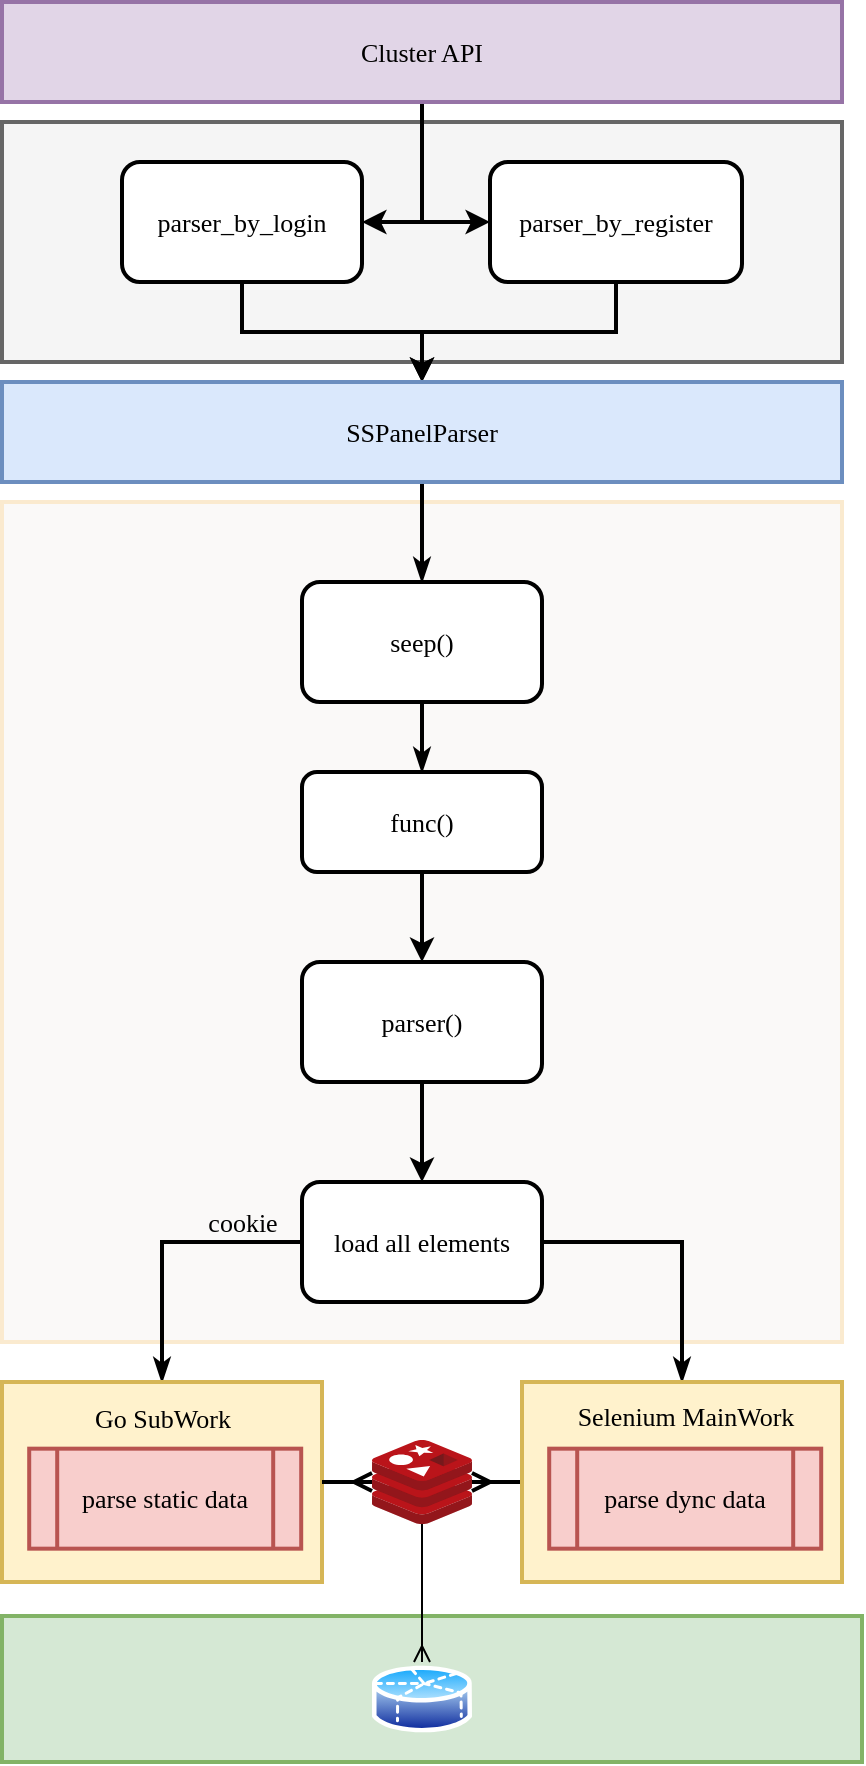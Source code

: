 <mxfile version="14.6.13" type="device"><diagram id="3A6GOvtpfHKUbbQOMrD9" name="第 1 页"><mxGraphModel dx="1088" dy="968" grid="1" gridSize="10" guides="1" tooltips="1" connect="1" arrows="1" fold="1" page="1" pageScale="1" pageWidth="827" pageHeight="1169" math="0" shadow="0"><root><mxCell id="0"/><mxCell id="1" parent="0"/><mxCell id="wO6fu_yXhgBP3cKetRNA-91" value="" style="rounded=0;whiteSpace=wrap;html=1;fontFamily=Comic Sans MS;fontSize=13;strokeColor=#82b366;strokeWidth=2;fillColor=#d5e8d4;" vertex="1" parent="1"><mxGeometry x="170" y="1007" width="430" height="73" as="geometry"/></mxCell><mxCell id="wO6fu_yXhgBP3cKetRNA-79" value="" style="rounded=0;whiteSpace=wrap;html=1;fontFamily=Comic Sans MS;fontSize=13;strokeWidth=2;fillColor=#FAF9F8;strokeColor=#FAEACF;" vertex="1" parent="1"><mxGeometry x="170" y="450" width="420" height="420" as="geometry"/></mxCell><mxCell id="wO6fu_yXhgBP3cKetRNA-78" value="" style="rounded=0;whiteSpace=wrap;html=1;fontFamily=Comic Sans MS;fontSize=13;strokeColor=#666666;strokeWidth=2;fillColor=#f5f5f5;fontColor=#333333;" vertex="1" parent="1"><mxGeometry x="170" y="260" width="420" height="120" as="geometry"/></mxCell><mxCell id="wO6fu_yXhgBP3cKetRNA-4" style="edgeStyle=orthogonalEdgeStyle;rounded=0;orthogonalLoop=1;jettySize=auto;html=1;entryX=1;entryY=0.5;entryDx=0;entryDy=0;fontFamily=Comic Sans MS;fontSize=13;strokeWidth=2;" edge="1" parent="1" source="wO6fu_yXhgBP3cKetRNA-1" target="wO6fu_yXhgBP3cKetRNA-2"><mxGeometry relative="1" as="geometry"/></mxCell><mxCell id="wO6fu_yXhgBP3cKetRNA-5" style="edgeStyle=orthogonalEdgeStyle;rounded=0;orthogonalLoop=1;jettySize=auto;html=1;entryX=0;entryY=0.5;entryDx=0;entryDy=0;fontFamily=Comic Sans MS;fontSize=13;strokeWidth=2;" edge="1" parent="1" source="wO6fu_yXhgBP3cKetRNA-1" target="wO6fu_yXhgBP3cKetRNA-3"><mxGeometry relative="1" as="geometry"/></mxCell><mxCell id="wO6fu_yXhgBP3cKetRNA-1" value="Cluster API" style="rounded=0;whiteSpace=wrap;html=1;fontFamily=Comic Sans MS;fontSize=13;strokeWidth=2;fillColor=#e1d5e7;strokeColor=#9673a6;" vertex="1" parent="1"><mxGeometry x="170" y="200" width="420" height="50" as="geometry"/></mxCell><mxCell id="wO6fu_yXhgBP3cKetRNA-10" value="" style="edgeStyle=orthogonalEdgeStyle;rounded=0;orthogonalLoop=1;jettySize=auto;html=1;fontFamily=Comic Sans MS;fontSize=13;strokeWidth=2;" edge="1" parent="1" source="wO6fu_yXhgBP3cKetRNA-2" target="wO6fu_yXhgBP3cKetRNA-9"><mxGeometry relative="1" as="geometry"/></mxCell><mxCell id="wO6fu_yXhgBP3cKetRNA-2" value="parser_by_login" style="rounded=1;whiteSpace=wrap;html=1;fontFamily=Comic Sans MS;fontSize=13;strokeWidth=2;" vertex="1" parent="1"><mxGeometry x="230" y="280" width="120" height="60" as="geometry"/></mxCell><mxCell id="wO6fu_yXhgBP3cKetRNA-11" value="" style="edgeStyle=orthogonalEdgeStyle;rounded=0;orthogonalLoop=1;jettySize=auto;html=1;fontFamily=Comic Sans MS;fontSize=13;strokeWidth=2;" edge="1" parent="1" source="wO6fu_yXhgBP3cKetRNA-3" target="wO6fu_yXhgBP3cKetRNA-9"><mxGeometry relative="1" as="geometry"/></mxCell><mxCell id="wO6fu_yXhgBP3cKetRNA-3" value="parser_by_register" style="rounded=1;whiteSpace=wrap;html=1;fontFamily=Comic Sans MS;fontSize=13;strokeWidth=2;" vertex="1" parent="1"><mxGeometry x="414" y="280" width="126" height="60" as="geometry"/></mxCell><mxCell id="wO6fu_yXhgBP3cKetRNA-75" value="" style="edgeStyle=orthogonalEdgeStyle;rounded=0;orthogonalLoop=1;jettySize=auto;html=1;fontSize=13;endArrow=classicThin;endFill=1;fontFamily=Comic Sans MS;strokeWidth=2;" edge="1" parent="1" source="wO6fu_yXhgBP3cKetRNA-9" target="wO6fu_yXhgBP3cKetRNA-72"><mxGeometry relative="1" as="geometry"/></mxCell><mxCell id="wO6fu_yXhgBP3cKetRNA-9" value="SSPanelParser" style="rounded=0;whiteSpace=wrap;html=1;fontFamily=Comic Sans MS;fontSize=13;strokeWidth=2;fillColor=#dae8fc;strokeColor=#6c8ebf;" vertex="1" parent="1"><mxGeometry x="170" y="390" width="420" height="50" as="geometry"/></mxCell><mxCell id="wO6fu_yXhgBP3cKetRNA-23" value="" style="edgeStyle=orthogonalEdgeStyle;rounded=0;orthogonalLoop=1;jettySize=auto;html=1;fontFamily=Comic Sans MS;fontSize=13;strokeWidth=2;" edge="1" parent="1" source="wO6fu_yXhgBP3cKetRNA-14" target="wO6fu_yXhgBP3cKetRNA-22"><mxGeometry relative="1" as="geometry"/></mxCell><mxCell id="wO6fu_yXhgBP3cKetRNA-14" value="func()" style="rounded=1;whiteSpace=wrap;html=1;fontFamily=Comic Sans MS;fontSize=13;strokeWidth=2;" vertex="1" parent="1"><mxGeometry x="320" y="585" width="120" height="50" as="geometry"/></mxCell><mxCell id="wO6fu_yXhgBP3cKetRNA-29" value="" style="edgeStyle=orthogonalEdgeStyle;rounded=0;orthogonalLoop=1;jettySize=auto;html=1;fontFamily=Comic Sans MS;fontSize=13;strokeWidth=2;" edge="1" parent="1" source="wO6fu_yXhgBP3cKetRNA-22" target="wO6fu_yXhgBP3cKetRNA-28"><mxGeometry relative="1" as="geometry"/></mxCell><mxCell id="wO6fu_yXhgBP3cKetRNA-22" value="parser()" style="whiteSpace=wrap;html=1;rounded=1;fontFamily=Comic Sans MS;fontSize=13;strokeWidth=2;" vertex="1" parent="1"><mxGeometry x="320" y="680" width="120" height="60" as="geometry"/></mxCell><mxCell id="wO6fu_yXhgBP3cKetRNA-81" style="edgeStyle=orthogonalEdgeStyle;rounded=0;orthogonalLoop=1;jettySize=auto;html=1;entryX=0.5;entryY=0;entryDx=0;entryDy=0;fontFamily=Comic Sans MS;fontSize=13;endArrow=classicThin;endFill=1;strokeWidth=2;" edge="1" parent="1" source="wO6fu_yXhgBP3cKetRNA-28" target="wO6fu_yXhgBP3cKetRNA-38"><mxGeometry relative="1" as="geometry"><Array as="points"><mxPoint x="250" y="820"/></Array></mxGeometry></mxCell><mxCell id="wO6fu_yXhgBP3cKetRNA-82" style="edgeStyle=orthogonalEdgeStyle;rounded=0;orthogonalLoop=1;jettySize=auto;html=1;entryX=0.5;entryY=0;entryDx=0;entryDy=0;fontFamily=Comic Sans MS;fontSize=13;endArrow=classicThin;endFill=1;strokeWidth=2;" edge="1" parent="1" source="wO6fu_yXhgBP3cKetRNA-28" target="wO6fu_yXhgBP3cKetRNA-52"><mxGeometry relative="1" as="geometry"><Array as="points"><mxPoint x="510" y="820"/></Array></mxGeometry></mxCell><mxCell id="wO6fu_yXhgBP3cKetRNA-28" value="load all elements" style="whiteSpace=wrap;html=1;rounded=1;fontFamily=Comic Sans MS;fontSize=13;strokeWidth=2;" vertex="1" parent="1"><mxGeometry x="320" y="790" width="120" height="60" as="geometry"/></mxCell><mxCell id="wO6fu_yXhgBP3cKetRNA-43" value="" style="group;fontFamily=Comic Sans MS;fontSize=13;strokeWidth=2;" vertex="1" connectable="0" parent="1"><mxGeometry x="170" y="890" width="160" height="100" as="geometry"/></mxCell><mxCell id="wO6fu_yXhgBP3cKetRNA-38" value="" style="rounded=0;whiteSpace=wrap;html=1;fillColor=#fff2cc;strokeColor=#d6b656;fontFamily=Comic Sans MS;fontSize=13;strokeWidth=2;" vertex="1" parent="wO6fu_yXhgBP3cKetRNA-43"><mxGeometry width="160" height="100" as="geometry"/></mxCell><mxCell id="wO6fu_yXhgBP3cKetRNA-33" value="Go SubWork" style="text;html=1;align=center;verticalAlign=middle;resizable=0;points=[];autosize=1;fontFamily=Comic Sans MS;fontSize=13;strokeWidth=2;" vertex="1" parent="wO6fu_yXhgBP3cKetRNA-43"><mxGeometry x="35" y="8.333" width="90" height="20" as="geometry"/></mxCell><mxCell id="wO6fu_yXhgBP3cKetRNA-42" value="&lt;span style=&quot;font-size: 13px;&quot;&gt;parse static data&lt;/span&gt;" style="shape=process;whiteSpace=wrap;html=1;backgroundOutline=1;strokeColor=#b85450;fontSize=13;fillColor=#f8cecc;fontFamily=Comic Sans MS;strokeWidth=2;" vertex="1" parent="wO6fu_yXhgBP3cKetRNA-43"><mxGeometry x="13.6" y="33.333" width="136" height="50" as="geometry"/></mxCell><mxCell id="wO6fu_yXhgBP3cKetRNA-50" value="cookie" style="text;html=1;align=center;verticalAlign=middle;resizable=0;points=[];autosize=1;strokeColor=none;fontSize=13;fontFamily=Comic Sans MS;strokeWidth=2;" vertex="1" parent="1"><mxGeometry x="265" y="800" width="50" height="20" as="geometry"/></mxCell><mxCell id="wO6fu_yXhgBP3cKetRNA-92" style="edgeStyle=orthogonalEdgeStyle;rounded=0;orthogonalLoop=1;jettySize=auto;html=1;fontFamily=Comic Sans MS;fontSize=13;endArrow=ERmany;endFill=0;strokeWidth=1;" edge="1" parent="1" source="wO6fu_yXhgBP3cKetRNA-61" target="wO6fu_yXhgBP3cKetRNA-67"><mxGeometry relative="1" as="geometry"/></mxCell><mxCell id="wO6fu_yXhgBP3cKetRNA-61" value="" style="aspect=fixed;html=1;points=[];align=center;image;fontSize=13;image=img/lib/mscae/Cache_Redis_Product.svg;strokeColor=#000000;fontFamily=Comic Sans MS;strokeWidth=2;" vertex="1" parent="1"><mxGeometry x="355" y="919" width="50" height="42" as="geometry"/></mxCell><mxCell id="wO6fu_yXhgBP3cKetRNA-67" value="" style="aspect=fixed;perimeter=ellipsePerimeter;html=1;align=center;shadow=0;dashed=0;spacingTop=3;image;image=img/lib/active_directory/database_partition_5.svg;fontSize=13;strokeColor=#000000;fontFamily=Comic Sans MS;strokeWidth=2;" vertex="1" parent="1"><mxGeometry x="355" y="1030" width="50" height="37" as="geometry"/></mxCell><mxCell id="wO6fu_yXhgBP3cKetRNA-76" value="" style="edgeStyle=orthogonalEdgeStyle;rounded=0;orthogonalLoop=1;jettySize=auto;html=1;fontSize=13;endArrow=classicThin;endFill=1;fontFamily=Comic Sans MS;strokeWidth=2;" edge="1" parent="1" source="wO6fu_yXhgBP3cKetRNA-72" target="wO6fu_yXhgBP3cKetRNA-14"><mxGeometry relative="1" as="geometry"/></mxCell><mxCell id="wO6fu_yXhgBP3cKetRNA-72" value="seep()" style="whiteSpace=wrap;html=1;rounded=1;fontFamily=Comic Sans MS;fontSize=13;strokeWidth=2;" vertex="1" parent="1"><mxGeometry x="320" y="490" width="120" height="60" as="geometry"/></mxCell><mxCell id="wO6fu_yXhgBP3cKetRNA-87" style="edgeStyle=orthogonalEdgeStyle;rounded=0;orthogonalLoop=1;jettySize=auto;html=1;fontFamily=Comic Sans MS;fontSize=13;endArrow=ERmany;endFill=0;strokeWidth=2;" edge="1" parent="1" source="wO6fu_yXhgBP3cKetRNA-52" target="wO6fu_yXhgBP3cKetRNA-61"><mxGeometry relative="1" as="geometry"/></mxCell><mxCell id="wO6fu_yXhgBP3cKetRNA-52" value="" style="rounded=0;whiteSpace=wrap;html=1;fillColor=#fff2cc;strokeColor=#d6b656;fontFamily=Comic Sans MS;fontSize=13;strokeWidth=2;" vertex="1" parent="1"><mxGeometry x="430" y="890" width="160" height="100" as="geometry"/></mxCell><mxCell id="wO6fu_yXhgBP3cKetRNA-54" value="parse dync data" style="shape=process;whiteSpace=wrap;html=1;backgroundOutline=1;strokeColor=#b85450;fontSize=13;fillColor=#f8cecc;fontFamily=Comic Sans MS;strokeWidth=2;" vertex="1" parent="1"><mxGeometry x="443.6" y="923.333" width="136" height="50" as="geometry"/></mxCell><mxCell id="wO6fu_yXhgBP3cKetRNA-80" value="&lt;span style=&quot;color: rgb(0 , 0 , 0) ; font-family: &amp;#34;comic sans ms&amp;#34; ; font-size: 13px ; font-style: normal ; font-weight: 400 ; letter-spacing: normal ; text-indent: 0px ; text-transform: none ; word-spacing: 0px ; display: inline ; float: none&quot;&gt;Selenium MainWork&lt;/span&gt;" style="text;whiteSpace=wrap;html=1;fontSize=13;fontFamily=Comic Sans MS;align=center;" vertex="1" parent="1"><mxGeometry x="436.6" y="893.33" width="150" height="30" as="geometry"/></mxCell><mxCell id="wO6fu_yXhgBP3cKetRNA-85" style="edgeStyle=orthogonalEdgeStyle;rounded=0;orthogonalLoop=1;jettySize=auto;html=1;fontFamily=Comic Sans MS;fontSize=13;endArrow=ERmany;endFill=0;strokeWidth=2;" edge="1" parent="1" source="wO6fu_yXhgBP3cKetRNA-38" target="wO6fu_yXhgBP3cKetRNA-61"><mxGeometry relative="1" as="geometry"/></mxCell></root></mxGraphModel></diagram></mxfile>